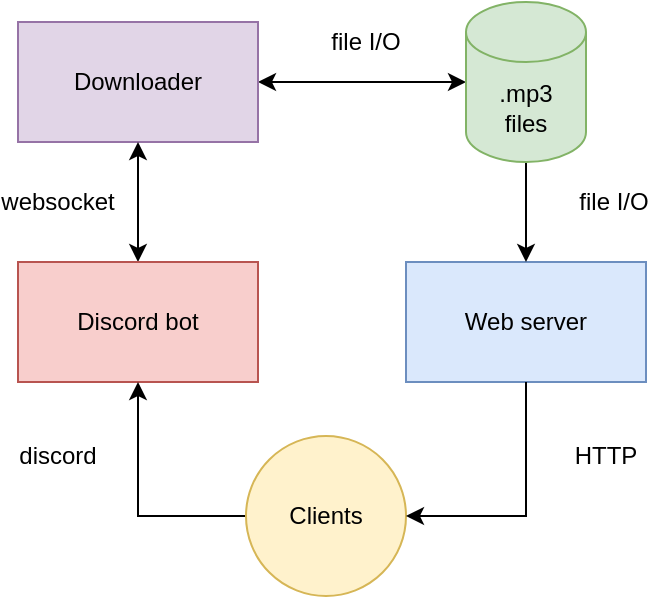 <mxfile version="14.6.13" type="device" pages="2"><diagram id="9XB9k8r5yHatXt4gb2hR" name="Top level"><mxGraphModel dx="782" dy="466" grid="1" gridSize="10" guides="1" tooltips="1" connect="1" arrows="1" fold="1" page="1" pageScale="1" pageWidth="827" pageHeight="1169" background="none" math="0" shadow="0"><root><mxCell id="0"/><mxCell id="1" parent="0"/><mxCell id="hJiJMcX9V3IiBCmbc7tL-7" style="edgeStyle=orthogonalEdgeStyle;rounded=0;orthogonalLoop=1;jettySize=auto;html=1;exitX=1;exitY=0.5;exitDx=0;exitDy=0;entryX=0;entryY=0.5;entryDx=0;entryDy=0;entryPerimeter=0;startArrow=classic;startFill=1;" edge="1" parent="1" source="hJiJMcX9V3IiBCmbc7tL-1" target="hJiJMcX9V3IiBCmbc7tL-6"><mxGeometry relative="1" as="geometry"/></mxCell><mxCell id="hJiJMcX9V3IiBCmbc7tL-1" value="Downloader" style="rounded=0;whiteSpace=wrap;html=1;fillColor=#e1d5e7;strokeColor=#9673a6;" vertex="1" parent="1"><mxGeometry x="19" y="25" width="120" height="60" as="geometry"/></mxCell><mxCell id="hJiJMcX9V3IiBCmbc7tL-5" style="edgeStyle=orthogonalEdgeStyle;rounded=0;orthogonalLoop=1;jettySize=auto;html=1;exitX=0.5;exitY=0;exitDx=0;exitDy=0;entryX=0.5;entryY=1;entryDx=0;entryDy=0;startArrow=classic;startFill=1;" edge="1" parent="1" source="hJiJMcX9V3IiBCmbc7tL-2" target="hJiJMcX9V3IiBCmbc7tL-1"><mxGeometry relative="1" as="geometry"/></mxCell><mxCell id="hJiJMcX9V3IiBCmbc7tL-2" value="Discord bot" style="rounded=0;whiteSpace=wrap;html=1;fillColor=#f8cecc;strokeColor=#b85450;" vertex="1" parent="1"><mxGeometry x="19" y="145" width="120" height="60" as="geometry"/></mxCell><mxCell id="hJiJMcX9V3IiBCmbc7tL-3" value="Web server" style="rounded=0;whiteSpace=wrap;html=1;fillColor=#dae8fc;strokeColor=#6c8ebf;" vertex="1" parent="1"><mxGeometry x="213" y="145" width="120" height="60" as="geometry"/></mxCell><mxCell id="hJiJMcX9V3IiBCmbc7tL-17" style="edgeStyle=orthogonalEdgeStyle;rounded=0;orthogonalLoop=1;jettySize=auto;html=1;exitX=0.5;exitY=1;exitDx=0;exitDy=0;exitPerimeter=0;entryX=0.5;entryY=0;entryDx=0;entryDy=0;startArrow=none;startFill=0;" edge="1" parent="1" source="hJiJMcX9V3IiBCmbc7tL-6" target="hJiJMcX9V3IiBCmbc7tL-3"><mxGeometry relative="1" as="geometry"/></mxCell><mxCell id="hJiJMcX9V3IiBCmbc7tL-6" value=".mp3&lt;br&gt;files" style="shape=cylinder3;whiteSpace=wrap;html=1;boundedLbl=1;backgroundOutline=1;size=15;fillColor=#d5e8d4;strokeColor=#82b366;" vertex="1" parent="1"><mxGeometry x="243" y="15" width="60" height="80" as="geometry"/></mxCell><mxCell id="hJiJMcX9V3IiBCmbc7tL-21" style="edgeStyle=orthogonalEdgeStyle;rounded=0;orthogonalLoop=1;jettySize=auto;html=1;exitX=0;exitY=0.5;exitDx=0;exitDy=0;entryX=0.5;entryY=1;entryDx=0;entryDy=0;startArrow=none;startFill=0;" edge="1" parent="1" source="hJiJMcX9V3IiBCmbc7tL-8" target="hJiJMcX9V3IiBCmbc7tL-2"><mxGeometry relative="1" as="geometry"/></mxCell><mxCell id="hJiJMcX9V3IiBCmbc7tL-8" value="Clients" style="ellipse;whiteSpace=wrap;html=1;aspect=fixed;fillColor=#fff2cc;strokeColor=#d6b656;" vertex="1" parent="1"><mxGeometry x="133" y="232" width="80" height="80" as="geometry"/></mxCell><mxCell id="hJiJMcX9V3IiBCmbc7tL-12" value="" style="endArrow=classic;html=1;exitX=0.5;exitY=1;exitDx=0;exitDy=0;entryX=1;entryY=0.5;entryDx=0;entryDy=0;edgeStyle=orthogonalEdgeStyle;rounded=0;" edge="1" parent="1" source="hJiJMcX9V3IiBCmbc7tL-3" target="hJiJMcX9V3IiBCmbc7tL-8"><mxGeometry width="50" height="50" relative="1" as="geometry"><mxPoint x="189" y="305" as="sourcePoint"/><mxPoint x="239" y="255" as="targetPoint"/></mxGeometry></mxCell><mxCell id="hJiJMcX9V3IiBCmbc7tL-15" value="websocket" style="text;html=1;strokeColor=none;fillColor=none;align=center;verticalAlign=middle;whiteSpace=wrap;rounded=0;" vertex="1" parent="1"><mxGeometry x="19" y="105" width="40" height="20" as="geometry"/></mxCell><mxCell id="hJiJMcX9V3IiBCmbc7tL-16" value="file I/O" style="text;html=1;strokeColor=none;fillColor=none;align=center;verticalAlign=middle;whiteSpace=wrap;rounded=0;" vertex="1" parent="1"><mxGeometry x="173" y="25" width="40" height="20" as="geometry"/></mxCell><mxCell id="hJiJMcX9V3IiBCmbc7tL-22" value="discord" style="text;html=1;strokeColor=none;fillColor=none;align=center;verticalAlign=middle;whiteSpace=wrap;rounded=0;" vertex="1" parent="1"><mxGeometry x="19" y="232" width="40" height="20" as="geometry"/></mxCell><mxCell id="hJiJMcX9V3IiBCmbc7tL-23" value="HTTP" style="text;html=1;strokeColor=none;fillColor=none;align=center;verticalAlign=middle;whiteSpace=wrap;rounded=0;" vertex="1" parent="1"><mxGeometry x="293" y="232" width="40" height="20" as="geometry"/></mxCell><mxCell id="hJiJMcX9V3IiBCmbc7tL-24" value="file I/O" style="text;html=1;strokeColor=none;fillColor=none;align=center;verticalAlign=middle;whiteSpace=wrap;rounded=0;" vertex="1" parent="1"><mxGeometry x="297" y="105" width="40" height="20" as="geometry"/></mxCell></root></mxGraphModel></diagram><diagram id="uK_1fS9qNkyxw6SMzkEy" name="Page-2"><mxGraphModel dx="1368" dy="816" grid="1" gridSize="10" guides="1" tooltips="1" connect="1" arrows="1" fold="1" page="1" pageScale="1" pageWidth="827" pageHeight="1169" math="0" shadow="0"><root><mxCell id="dpQNHKDe84w95GXOSH_D-0"/><mxCell id="dpQNHKDe84w95GXOSH_D-1" parent="dpQNHKDe84w95GXOSH_D-0"/></root></mxGraphModel></diagram></mxfile>